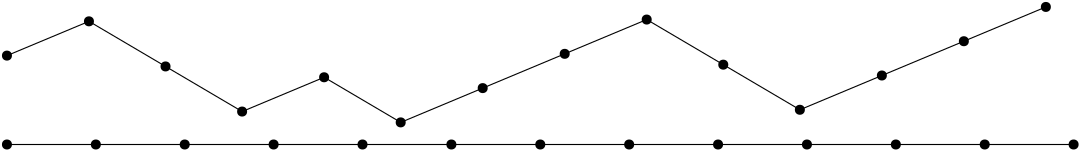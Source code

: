 <?xml version="1.0"?>
<!DOCTYPE ipe SYSTEM "ipe.dtd">
<ipe version="70206" creator="Ipe 7.2.6">
<info created="D:20161014074406" modified="D:20161014074410"/>
<ipestyle name="basic">
<symbol name="arrow/arc(spx)">
<path stroke="sym-stroke" fill="sym-stroke" pen="sym-pen">
0 0 m
-1 0.333 l
-1 -0.333 l
h
</path>
</symbol>
<symbol name="arrow/farc(spx)">
<path stroke="sym-stroke" fill="white" pen="sym-pen">
0 0 m
-1 0.333 l
-1 -0.333 l
h
</path>
</symbol>
<symbol name="arrow/ptarc(spx)">
<path stroke="sym-stroke" fill="sym-stroke" pen="sym-pen">
0 0 m
-1 0.333 l
-0.8 0 l
-1 -0.333 l
h
</path>
</symbol>
<symbol name="arrow/fptarc(spx)">
<path stroke="sym-stroke" fill="white" pen="sym-pen">
0 0 m
-1 0.333 l
-0.8 0 l
-1 -0.333 l
h
</path>
</symbol>
<symbol name="mark/circle(sx)" transformations="translations">
<path fill="sym-stroke">
0.6 0 0 0.6 0 0 e
0.4 0 0 0.4 0 0 e
</path>
</symbol>
<symbol name="mark/disk(sx)" transformations="translations">
<path fill="sym-stroke">
0.6 0 0 0.6 0 0 e
</path>
</symbol>
<symbol name="mark/fdisk(sfx)" transformations="translations">
<group>
<path fill="sym-fill">
0.5 0 0 0.5 0 0 e
</path>
<path fill="sym-stroke" fillrule="eofill">
0.6 0 0 0.6 0 0 e
0.4 0 0 0.4 0 0 e
</path>
</group>
</symbol>
<symbol name="mark/box(sx)" transformations="translations">
<path fill="sym-stroke" fillrule="eofill">
-0.6 -0.6 m
0.6 -0.6 l
0.6 0.6 l
-0.6 0.6 l
h
-0.4 -0.4 m
0.4 -0.4 l
0.4 0.4 l
-0.4 0.4 l
h
</path>
</symbol>
<symbol name="mark/square(sx)" transformations="translations">
<path fill="sym-stroke">
-0.6 -0.6 m
0.6 -0.6 l
0.6 0.6 l
-0.6 0.6 l
h
</path>
</symbol>
<symbol name="mark/fsquare(sfx)" transformations="translations">
<group>
<path fill="sym-fill">
-0.5 -0.5 m
0.5 -0.5 l
0.5 0.5 l
-0.5 0.5 l
h
</path>
<path fill="sym-stroke" fillrule="eofill">
-0.6 -0.6 m
0.6 -0.6 l
0.6 0.6 l
-0.6 0.6 l
h
-0.4 -0.4 m
0.4 -0.4 l
0.4 0.4 l
-0.4 0.4 l
h
</path>
</group>
</symbol>
<symbol name="mark/cross(sx)" transformations="translations">
<group>
<path fill="sym-stroke">
-0.43 -0.57 m
0.57 0.43 l
0.43 0.57 l
-0.57 -0.43 l
h
</path>
<path fill="sym-stroke">
-0.43 0.57 m
0.57 -0.43 l
0.43 -0.57 l
-0.57 0.43 l
h
</path>
</group>
</symbol>
<symbol name="arrow/fnormal(spx)">
<path stroke="sym-stroke" fill="white" pen="sym-pen">
0 0 m
-1 0.333 l
-1 -0.333 l
h
</path>
</symbol>
<symbol name="arrow/pointed(spx)">
<path stroke="sym-stroke" fill="sym-stroke" pen="sym-pen">
0 0 m
-1 0.333 l
-0.8 0 l
-1 -0.333 l
h
</path>
</symbol>
<symbol name="arrow/fpointed(spx)">
<path stroke="sym-stroke" fill="white" pen="sym-pen">
0 0 m
-1 0.333 l
-0.8 0 l
-1 -0.333 l
h
</path>
</symbol>
<symbol name="arrow/linear(spx)">
<path stroke="sym-stroke" pen="sym-pen">
-1 0.333 m
0 0 l
-1 -0.333 l
</path>
</symbol>
<symbol name="arrow/fdouble(spx)">
<path stroke="sym-stroke" fill="white" pen="sym-pen">
0 0 m
-1 0.333 l
-1 -0.333 l
h
-1 0 m
-2 0.333 l
-2 -0.333 l
h
</path>
</symbol>
<symbol name="arrow/double(spx)">
<path stroke="sym-stroke" fill="sym-stroke" pen="sym-pen">
0 0 m
-1 0.333 l
-1 -0.333 l
h
-1 0 m
-2 0.333 l
-2 -0.333 l
h
</path>
</symbol>
<pen name="heavier" value="0.8"/>
<pen name="fat" value="1.2"/>
<pen name="ultrafat" value="2"/>
<symbolsize name="large" value="5"/>
<symbolsize name="small" value="2"/>
<symbolsize name="tiny" value="1.1"/>
<arrowsize name="large" value="10"/>
<arrowsize name="small" value="5"/>
<arrowsize name="tiny" value="3"/>
<color name="red" value="1 0 0"/>
<color name="green" value="0 1 0"/>
<color name="blue" value="0 0 1"/>
<color name="yellow" value="1 1 0"/>
<color name="orange" value="1 0.647 0"/>
<color name="gold" value="1 0.843 0"/>
<color name="purple" value="0.627 0.125 0.941"/>
<color name="gray" value="0.745"/>
<color name="brown" value="0.647 0.165 0.165"/>
<color name="navy" value="0 0 0.502"/>
<color name="pink" value="1 0.753 0.796"/>
<color name="seagreen" value="0.18 0.545 0.341"/>
<color name="turquoise" value="0.251 0.878 0.816"/>
<color name="violet" value="0.933 0.51 0.933"/>
<color name="darkblue" value="0 0 0.545"/>
<color name="darkcyan" value="0 0.545 0.545"/>
<color name="darkgray" value="0.663"/>
<color name="darkgreen" value="0 0.392 0"/>
<color name="darkmagenta" value="0.545 0 0.545"/>
<color name="darkorange" value="1 0.549 0"/>
<color name="darkred" value="0.545 0 0"/>
<color name="lightblue" value="0.678 0.847 0.902"/>
<color name="lightcyan" value="0.878 1 1"/>
<color name="lightgray" value="0.827"/>
<color name="lightgreen" value="0.565 0.933 0.565"/>
<color name="lightyellow" value="1 1 0.878"/>
<dashstyle name="dashed" value="[4] 0"/>
<dashstyle name="dotted" value="[1 3] 0"/>
<dashstyle name="dash dotted" value="[4 2 1 2] 0"/>
<dashstyle name="dash dot dotted" value="[4 2 1 2 1 2] 0"/>
<textsize name="large" value="\large"/>
<textsize name="Large" value="\Large"/>
<textsize name="LARGE" value="\LARGE"/>
<textsize name="huge" value="\huge"/>
<textsize name="Huge" value="\Huge"/>
<textsize name="small" value="\small"/>
<textsize name="footnote" value="\footnotesize"/>
<textsize name="tiny" value="\tiny"/>
<textstyle name="center" begin="\begin{center}" end="\end{center}"/>
<textstyle name="itemize" begin="\begin{itemize}" end="\end{itemize}"/>
<textstyle name="item" begin="\begin{itemize}\item{}" end="\end{itemize}"/>
<gridsize name="4 pts" value="4"/>
<gridsize name="8 pts (~3 mm)" value="8"/>
<gridsize name="16 pts (~6 mm)" value="16"/>
<gridsize name="32 pts (~12 mm)" value="32"/>
<gridsize name="10 pts (~3.5 mm)" value="10"/>
<gridsize name="20 pts (~7 mm)" value="20"/>
<gridsize name="14 pts (~5 mm)" value="14"/>
<gridsize name="28 pts (~10 mm)" value="28"/>
<gridsize name="56 pts (~20 mm)" value="56"/>
<anglesize name="90 deg" value="90"/>
<anglesize name="60 deg" value="60"/>
<anglesize name="45 deg" value="45"/>
<anglesize name="30 deg" value="30"/>
<anglesize name="22.5 deg" value="22.5"/>
<opacity name="10%" value="0.1"/>
<opacity name="30%" value="0.3"/>
<opacity name="50%" value="0.5"/>
<opacity name="75%" value="0.75"/>
<tiling name="falling" angle="-60" step="4" width="1"/>
<tiling name="rising" angle="30" step="4" width="1"/>
</ipestyle>
<ipestyle name="bigpaper">
<layout paper="10000 6000" origin="0 0" frame="10000 6000"/>
<titlestyle pos="10 10" size="LARGE" color="title"  valign="baseline"/>
</ipestyle>
<page>
<layer name="alpha"/>
<view layers="alpha" active="alpha"/>
<path layer="alpha" stroke="black">
4672 2560 m
5056 2560 l
</path>
<path matrix="1 0 0 1 0 -48" stroke="black">
4672 2640 m
4701.52 2652.34 l
</path>
<path matrix="1 0 0 1 29.5233 -35.6559" stroke="black">
4672 2640 m
4699.57 2623.76 l
</path>
<path matrix="1 0 0 1 57.0933 -51.8959" stroke="black">
4672 2640 m
4699.57 2623.76 l
</path>
<path matrix="1 0 0 1 84.6633 -68.1359" stroke="black">
4672 2640 m
4701.52 2652.34 l
</path>
<path matrix="1 0 0 1 114.183 -55.7959" stroke="black">
4672 2640 m
4699.57 2623.76 l
</path>
<path matrix="1 0 0 1 141.753 -72.0359" stroke="black">
4672 2640 m
4701.52 2652.34 l
</path>
<path matrix="1 0 0 1 171.273 -59.6959" stroke="black">
4672 2640 m
4701.52 2652.34 l
</path>
<path matrix="1 0 0 1 200.793 -47.3559" stroke="black">
4672 2640 m
4701.52 2652.34 l
</path>
<path matrix="1 0 0 1 230.313 -35.0159" stroke="black">
4672 2640 m
4699.57 2623.76 l
</path>
<path matrix="1 0 0 1 257.883 -51.2559" stroke="black">
4672 2640 m
4699.57 2623.76 l
</path>
<path matrix="1 0 0 1 285.453 -67.4959" stroke="black">
4672 2640 m
4701.52 2652.34 l
</path>
<path matrix="1 0 0 1 314.973 -55.1559" stroke="black">
4672 2640 m
4701.52 2652.34 l
</path>
<path matrix="1 0 0 1 344.493 -42.8159" stroke="black">
4672 2640 m
4701.52 2652.34 l
</path>
<use matrix="1 0 0 1 0 -48" name="mark/disk(sx)" pos="4672 2640" size="normal" stroke="black"/>
<use matrix="1 0 0 1 0 -48" name="mark/disk(sx)" pos="4701.52 2652.34" size="normal" stroke="black"/>
<use matrix="1 0 0 1 0 -48" name="mark/disk(sx)" pos="4729.09 2636.1" size="normal" stroke="black"/>
<use matrix="1 0 0 1 0 -48" name="mark/disk(sx)" pos="4756.66 2619.86" size="normal" stroke="black"/>
<use matrix="1 0 0 1 0 -48" name="mark/disk(sx)" pos="4786.18 2632.2" size="normal" stroke="black"/>
<use matrix="1 0 0 1 0 -48" name="mark/disk(sx)" pos="4813.75 2615.96" size="normal" stroke="black"/>
<use matrix="1 0 0 1 0 -48" name="mark/disk(sx)" pos="4843.27 2628.3" size="normal" stroke="black"/>
<use matrix="1 0 0 1 0 -48" name="mark/disk(sx)" pos="4872.79 2640.64" size="normal" stroke="black"/>
<use matrix="1 0 0 1 0 -48" name="mark/disk(sx)" pos="4902.31 2652.98" size="normal" stroke="black"/>
<use matrix="1 0 0 1 0 -48" name="mark/disk(sx)" pos="4929.88 2636.74" size="normal" stroke="black"/>
<use matrix="1 0 0 1 0 -48" name="mark/disk(sx)" pos="4957.45 2620.5" size="normal" stroke="black"/>
<use matrix="1 0 0 1 0 -48" name="mark/disk(sx)" pos="4986.97 2632.84" size="normal" stroke="black"/>
<use matrix="1 0 0 1 0 -48" name="mark/disk(sx)" pos="5016.49 2645.18" size="normal" stroke="black"/>
<use matrix="1 0 0 1 0 -48" name="mark/disk(sx)" pos="5046.01 2657.52" size="normal" stroke="black"/>
<use name="mark/disk(sx)" pos="4672 2560" size="normal" stroke="black"/>
<use name="mark/disk(sx)" pos="4704 2560" size="normal" stroke="black"/>
<use name="mark/disk(sx)" pos="4736 2560" size="normal" stroke="black"/>
<use name="mark/disk(sx)" pos="4768 2560" size="normal" stroke="black"/>
<use name="mark/disk(sx)" pos="4800 2560" size="normal" stroke="black"/>
<use name="mark/disk(sx)" pos="4832 2560" size="normal" stroke="black"/>
<use name="mark/disk(sx)" pos="4864 2560" size="normal" stroke="black"/>
<use name="mark/disk(sx)" pos="4896 2560" size="normal" stroke="black"/>
<use name="mark/disk(sx)" pos="4928 2560" size="normal" stroke="black"/>
<use name="mark/disk(sx)" pos="4960 2560" size="normal" stroke="black"/>
<use name="mark/disk(sx)" pos="4992 2560" size="normal" stroke="black"/>
<use name="mark/disk(sx)" pos="5024 2560" size="normal" stroke="black"/>
<use name="mark/disk(sx)" pos="5056 2560" size="normal" stroke="black"/>
</page>
</ipe>
